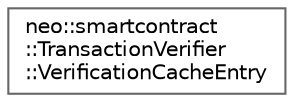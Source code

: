 digraph "Graphical Class Hierarchy"
{
 // LATEX_PDF_SIZE
  bgcolor="transparent";
  edge [fontname=Helvetica,fontsize=10,labelfontname=Helvetica,labelfontsize=10];
  node [fontname=Helvetica,fontsize=10,shape=box,height=0.2,width=0.4];
  rankdir="LR";
  Node0 [id="Node000000",label="neo::smartcontract\l::TransactionVerifier\l::VerificationCacheEntry",height=0.2,width=0.4,color="grey40", fillcolor="white", style="filled",URL="$structneo_1_1smartcontract_1_1_transaction_verifier_1_1_verification_cache_entry.html",tooltip=" "];
}
